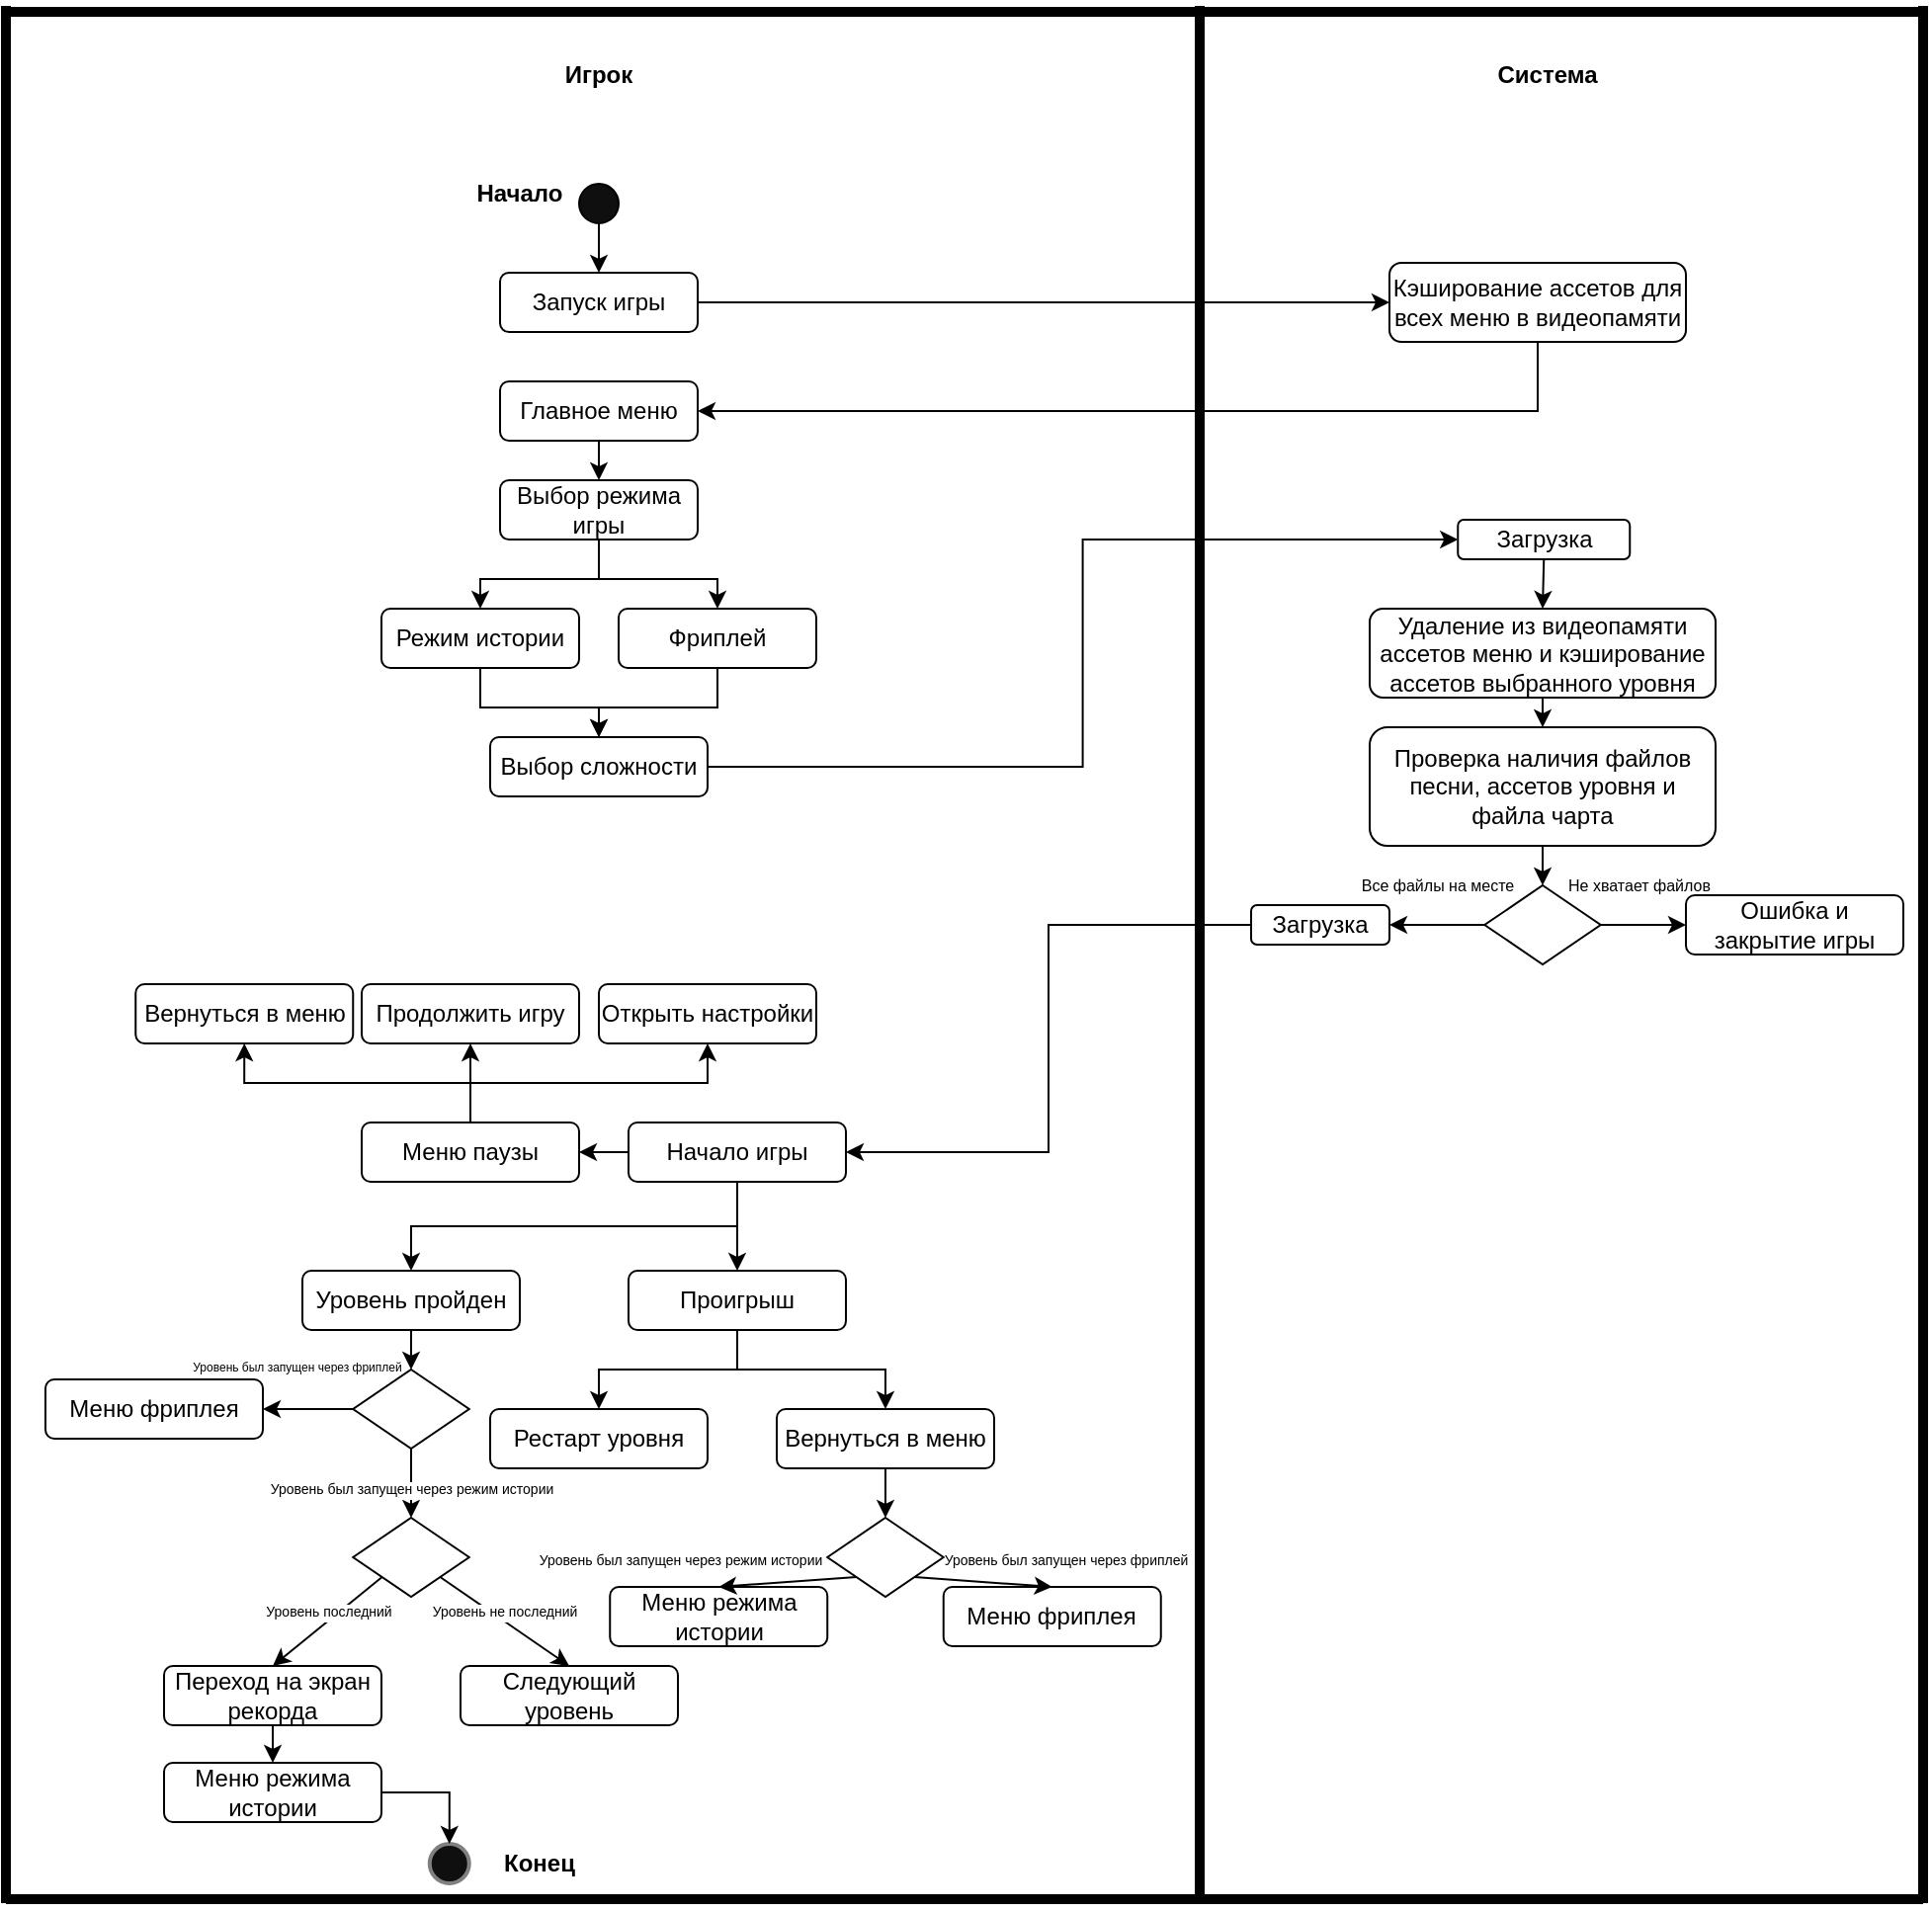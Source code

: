 <mxfile version="24.7.5">
  <diagram name="Страница — 1" id="AN9NkKgvFYUbdvo0Nn_K">
    <mxGraphModel dx="2876" dy="1211" grid="1" gridSize="10" guides="1" tooltips="1" connect="1" arrows="1" fold="1" page="1" pageScale="1" pageWidth="827" pageHeight="1169" math="0" shadow="0">
      <root>
        <mxCell id="0" />
        <mxCell id="1" parent="0" />
        <mxCell id="m9Crlxz6LIVRxjrOup-S-1" value="Игрок" style="text;html=1;align=center;verticalAlign=middle;whiteSpace=wrap;rounded=0;fontStyle=1" parent="1" vertex="1">
          <mxGeometry x="150" y="270" width="60" height="30" as="geometry" />
        </mxCell>
        <mxCell id="m9Crlxz6LIVRxjrOup-S-2" value="Система" style="text;html=1;align=center;verticalAlign=middle;whiteSpace=wrap;rounded=0;fontStyle=1" parent="1" vertex="1">
          <mxGeometry x="630.13" y="270" width="60" height="30" as="geometry" />
        </mxCell>
        <mxCell id="m9Crlxz6LIVRxjrOup-S-8" style="edgeStyle=orthogonalEdgeStyle;rounded=0;orthogonalLoop=1;jettySize=auto;html=1;exitX=0.5;exitY=1;exitDx=0;exitDy=0;entryX=0.5;entryY=0;entryDx=0;entryDy=0;" parent="1" source="m9Crlxz6LIVRxjrOup-S-3" target="m9Crlxz6LIVRxjrOup-S-5" edge="1">
          <mxGeometry relative="1" as="geometry" />
        </mxCell>
        <mxCell id="m9Crlxz6LIVRxjrOup-S-3" value="" style="ellipse;whiteSpace=wrap;html=1;aspect=fixed;labelBackgroundColor=none;shadow=0;gradientColor=none;fillColor=#0F0F0F;" parent="1" vertex="1">
          <mxGeometry x="170" y="340" width="20" height="20" as="geometry" />
        </mxCell>
        <mxCell id="m9Crlxz6LIVRxjrOup-S-4" value="Начало" style="text;html=1;align=center;verticalAlign=middle;whiteSpace=wrap;rounded=0;fontStyle=1" parent="1" vertex="1">
          <mxGeometry x="110" y="330" width="60" height="30" as="geometry" />
        </mxCell>
        <mxCell id="m9Crlxz6LIVRxjrOup-S-10" style="edgeStyle=orthogonalEdgeStyle;rounded=0;orthogonalLoop=1;jettySize=auto;html=1;entryX=0;entryY=0.5;entryDx=0;entryDy=0;" parent="1" source="m9Crlxz6LIVRxjrOup-S-5" target="m9Crlxz6LIVRxjrOup-S-9" edge="1">
          <mxGeometry relative="1" as="geometry" />
        </mxCell>
        <mxCell id="m9Crlxz6LIVRxjrOup-S-5" value="Запуск игры" style="rounded=1;whiteSpace=wrap;html=1;" parent="1" vertex="1">
          <mxGeometry x="130" y="385" width="100" height="30" as="geometry" />
        </mxCell>
        <mxCell id="m9Crlxz6LIVRxjrOup-S-6" value="" style="ellipse;whiteSpace=wrap;html=1;aspect=fixed;labelBackgroundColor=none;shadow=0;gradientColor=none;fillColor=#0F0F0F;strokeColor=#808080;strokeWidth=2;" parent="1" vertex="1">
          <mxGeometry x="94.38" y="1180" width="20" height="20" as="geometry" />
        </mxCell>
        <mxCell id="m9Crlxz6LIVRxjrOup-S-12" style="edgeStyle=orthogonalEdgeStyle;rounded=0;orthogonalLoop=1;jettySize=auto;html=1;exitX=0.5;exitY=1;exitDx=0;exitDy=0;entryX=1;entryY=0.5;entryDx=0;entryDy=0;" parent="1" source="m9Crlxz6LIVRxjrOup-S-9" target="sCUG0vf_FzRFzitAQtXM-55" edge="1">
          <mxGeometry relative="1" as="geometry" />
        </mxCell>
        <mxCell id="m9Crlxz6LIVRxjrOup-S-9" value="Кэширование ассетов для всех меню в видеопамяти" style="rounded=1;whiteSpace=wrap;html=1;" parent="1" vertex="1">
          <mxGeometry x="580" y="380" width="150" height="40" as="geometry" />
        </mxCell>
        <mxCell id="m9Crlxz6LIVRxjrOup-S-15" style="edgeStyle=orthogonalEdgeStyle;rounded=0;orthogonalLoop=1;jettySize=auto;html=1;exitX=0.5;exitY=1;exitDx=0;exitDy=0;entryX=0.5;entryY=0;entryDx=0;entryDy=0;" parent="1" source="m9Crlxz6LIVRxjrOup-S-11" target="m9Crlxz6LIVRxjrOup-S-13" edge="1">
          <mxGeometry relative="1" as="geometry" />
        </mxCell>
        <mxCell id="m9Crlxz6LIVRxjrOup-S-18" style="edgeStyle=orthogonalEdgeStyle;rounded=0;orthogonalLoop=1;jettySize=auto;html=1;exitX=0.5;exitY=1;exitDx=0;exitDy=0;entryX=0.5;entryY=0;entryDx=0;entryDy=0;" parent="1" source="m9Crlxz6LIVRxjrOup-S-11" target="m9Crlxz6LIVRxjrOup-S-17" edge="1">
          <mxGeometry relative="1" as="geometry" />
        </mxCell>
        <mxCell id="m9Crlxz6LIVRxjrOup-S-11" value="Выбор режима игры" style="rounded=1;whiteSpace=wrap;html=1;" parent="1" vertex="1">
          <mxGeometry x="130" y="490" width="100" height="30" as="geometry" />
        </mxCell>
        <mxCell id="m9Crlxz6LIVRxjrOup-S-22" style="edgeStyle=orthogonalEdgeStyle;rounded=0;orthogonalLoop=1;jettySize=auto;html=1;exitX=0.5;exitY=1;exitDx=0;exitDy=0;entryX=0.5;entryY=0;entryDx=0;entryDy=0;" parent="1" source="m9Crlxz6LIVRxjrOup-S-13" target="m9Crlxz6LIVRxjrOup-S-19" edge="1">
          <mxGeometry relative="1" as="geometry" />
        </mxCell>
        <mxCell id="m9Crlxz6LIVRxjrOup-S-13" value="Режим истории" style="rounded=1;whiteSpace=wrap;html=1;" parent="1" vertex="1">
          <mxGeometry x="70" y="555" width="100" height="30" as="geometry" />
        </mxCell>
        <mxCell id="m9Crlxz6LIVRxjrOup-S-21" style="edgeStyle=orthogonalEdgeStyle;rounded=0;orthogonalLoop=1;jettySize=auto;html=1;entryX=0.5;entryY=0;entryDx=0;entryDy=0;" parent="1" source="m9Crlxz6LIVRxjrOup-S-17" target="m9Crlxz6LIVRxjrOup-S-19" edge="1">
          <mxGeometry relative="1" as="geometry" />
        </mxCell>
        <mxCell id="m9Crlxz6LIVRxjrOup-S-17" value="Фриплей" style="rounded=1;whiteSpace=wrap;html=1;" parent="1" vertex="1">
          <mxGeometry x="190" y="555" width="100" height="30" as="geometry" />
        </mxCell>
        <mxCell id="sCUG0vf_FzRFzitAQtXM-122" style="edgeStyle=orthogonalEdgeStyle;rounded=0;orthogonalLoop=1;jettySize=auto;html=1;exitX=1;exitY=0.5;exitDx=0;exitDy=0;entryX=0;entryY=0.5;entryDx=0;entryDy=0;" edge="1" parent="1" source="m9Crlxz6LIVRxjrOup-S-19" target="m9Crlxz6LIVRxjrOup-S-24">
          <mxGeometry relative="1" as="geometry" />
        </mxCell>
        <mxCell id="m9Crlxz6LIVRxjrOup-S-19" value="Выбор сложности" style="rounded=1;whiteSpace=wrap;html=1;" parent="1" vertex="1">
          <mxGeometry x="125" y="620" width="110" height="30" as="geometry" />
        </mxCell>
        <mxCell id="sCUG0vf_FzRFzitAQtXM-123" style="edgeStyle=orthogonalEdgeStyle;rounded=0;orthogonalLoop=1;jettySize=auto;html=1;exitX=0.5;exitY=1;exitDx=0;exitDy=0;entryX=0.5;entryY=0;entryDx=0;entryDy=0;" edge="1" parent="1" source="m9Crlxz6LIVRxjrOup-S-24" target="m9Crlxz6LIVRxjrOup-S-26">
          <mxGeometry relative="1" as="geometry" />
        </mxCell>
        <mxCell id="m9Crlxz6LIVRxjrOup-S-24" value="Загрузка" style="rounded=1;whiteSpace=wrap;html=1;" parent="1" vertex="1">
          <mxGeometry x="614.63" y="510" width="87" height="20" as="geometry" />
        </mxCell>
        <mxCell id="m9Crlxz6LIVRxjrOup-S-31" style="edgeStyle=orthogonalEdgeStyle;rounded=0;orthogonalLoop=1;jettySize=auto;html=1;exitX=0.5;exitY=1;exitDx=0;exitDy=0;entryX=0.5;entryY=0;entryDx=0;entryDy=0;" parent="1" source="m9Crlxz6LIVRxjrOup-S-26" target="m9Crlxz6LIVRxjrOup-S-30" edge="1">
          <mxGeometry relative="1" as="geometry" />
        </mxCell>
        <mxCell id="m9Crlxz6LIVRxjrOup-S-26" value="Удаление из видеопамяти ассетов меню и кэширование ассетов выбранного уровня" style="rounded=1;whiteSpace=wrap;html=1;" parent="1" vertex="1">
          <mxGeometry x="570" y="555" width="175" height="45" as="geometry" />
        </mxCell>
        <mxCell id="m9Crlxz6LIVRxjrOup-S-34" style="edgeStyle=orthogonalEdgeStyle;rounded=0;orthogonalLoop=1;jettySize=auto;html=1;exitX=0.5;exitY=1;exitDx=0;exitDy=0;entryX=0.5;entryY=0;entryDx=0;entryDy=0;" parent="1" source="m9Crlxz6LIVRxjrOup-S-30" target="m9Crlxz6LIVRxjrOup-S-33" edge="1">
          <mxGeometry relative="1" as="geometry" />
        </mxCell>
        <mxCell id="m9Crlxz6LIVRxjrOup-S-30" value="Проверка наличия файлов песни, ассетов уровня и файла чарта" style="rounded=1;whiteSpace=wrap;html=1;" parent="1" vertex="1">
          <mxGeometry x="570" y="615" width="175" height="60" as="geometry" />
        </mxCell>
        <mxCell id="m9Crlxz6LIVRxjrOup-S-33" value="" style="rhombus;whiteSpace=wrap;html=1;" parent="1" vertex="1">
          <mxGeometry x="628.13" y="695" width="58.75" height="40" as="geometry" />
        </mxCell>
        <mxCell id="m9Crlxz6LIVRxjrOup-S-35" value="" style="endArrow=classic;html=1;rounded=0;entryX=1;entryY=0.5;entryDx=0;entryDy=0;exitX=0;exitY=0.5;exitDx=0;exitDy=0;" parent="1" source="m9Crlxz6LIVRxjrOup-S-33" target="sCUG0vf_FzRFzitAQtXM-47" edge="1">
          <mxGeometry relative="1" as="geometry">
            <mxPoint x="537" y="715" as="sourcePoint" />
            <mxPoint x="477" y="714.82" as="targetPoint" />
          </mxGeometry>
        </mxCell>
        <mxCell id="m9Crlxz6LIVRxjrOup-S-36" value="Все файлы на месте" style="edgeLabel;resizable=0;html=1;;align=center;verticalAlign=middle;fontSize=8;" parent="m9Crlxz6LIVRxjrOup-S-35" connectable="0" vertex="1">
          <mxGeometry relative="1" as="geometry">
            <mxPoint y="-20" as="offset" />
          </mxGeometry>
        </mxCell>
        <mxCell id="sCUG0vf_FzRFzitAQtXM-8" style="edgeStyle=orthogonalEdgeStyle;rounded=0;orthogonalLoop=1;jettySize=auto;html=1;exitX=0.5;exitY=1;exitDx=0;exitDy=0;entryX=0.5;entryY=0;entryDx=0;entryDy=0;" edge="1" parent="1" source="m9Crlxz6LIVRxjrOup-S-37" target="sCUG0vf_FzRFzitAQtXM-6">
          <mxGeometry relative="1" as="geometry" />
        </mxCell>
        <mxCell id="sCUG0vf_FzRFzitAQtXM-9" style="edgeStyle=orthogonalEdgeStyle;rounded=0;orthogonalLoop=1;jettySize=auto;html=1;exitX=0.5;exitY=1;exitDx=0;exitDy=0;entryX=0.5;entryY=0;entryDx=0;entryDy=0;" edge="1" parent="1" source="m9Crlxz6LIVRxjrOup-S-37" target="sCUG0vf_FzRFzitAQtXM-7">
          <mxGeometry relative="1" as="geometry" />
        </mxCell>
        <mxCell id="sCUG0vf_FzRFzitAQtXM-29" style="edgeStyle=orthogonalEdgeStyle;rounded=0;orthogonalLoop=1;jettySize=auto;html=1;exitX=0;exitY=0.5;exitDx=0;exitDy=0;entryX=1;entryY=0.5;entryDx=0;entryDy=0;" edge="1" parent="1" source="m9Crlxz6LIVRxjrOup-S-37" target="sCUG0vf_FzRFzitAQtXM-28">
          <mxGeometry relative="1" as="geometry" />
        </mxCell>
        <mxCell id="m9Crlxz6LIVRxjrOup-S-37" value="Начало игры" style="rounded=1;whiteSpace=wrap;html=1;" parent="1" vertex="1">
          <mxGeometry x="195" y="815" width="110" height="30" as="geometry" />
        </mxCell>
        <mxCell id="m9Crlxz6LIVRxjrOup-S-38" value="" style="endArrow=classic;html=1;rounded=0;exitX=1;exitY=0.5;exitDx=0;exitDy=0;entryX=0;entryY=0.5;entryDx=0;entryDy=0;" parent="1" source="m9Crlxz6LIVRxjrOup-S-33" target="m9Crlxz6LIVRxjrOup-S-40" edge="1">
          <mxGeometry relative="1" as="geometry">
            <mxPoint x="760" y="745" as="sourcePoint" />
            <mxPoint x="687" y="715" as="targetPoint" />
          </mxGeometry>
        </mxCell>
        <mxCell id="m9Crlxz6LIVRxjrOup-S-39" value="Не хватает файлов" style="edgeLabel;resizable=0;html=1;;align=center;verticalAlign=middle;fontSize=8;" parent="m9Crlxz6LIVRxjrOup-S-38" connectable="0" vertex="1">
          <mxGeometry relative="1" as="geometry">
            <mxPoint x="-3" y="-20" as="offset" />
          </mxGeometry>
        </mxCell>
        <mxCell id="m9Crlxz6LIVRxjrOup-S-40" value="Ошибка и закрытие игры" style="rounded=1;whiteSpace=wrap;html=1;" parent="1" vertex="1">
          <mxGeometry x="730" y="700" width="110" height="30" as="geometry" />
        </mxCell>
        <mxCell id="m9Crlxz6LIVRxjrOup-S-44" value="" style="rhombus;whiteSpace=wrap;html=1;" parent="1" vertex="1">
          <mxGeometry x="55.63" y="940" width="58.75" height="40" as="geometry" />
        </mxCell>
        <mxCell id="m9Crlxz6LIVRxjrOup-S-46" value="Меню фриплея" style="rounded=1;whiteSpace=wrap;html=1;" parent="1" vertex="1">
          <mxGeometry x="-100" y="945" width="110" height="30" as="geometry" />
        </mxCell>
        <mxCell id="sCUG0vf_FzRFzitAQtXM-2" value="" style="endArrow=classic;html=1;rounded=0;exitX=0;exitY=0.5;exitDx=0;exitDy=0;entryX=1;entryY=0.5;entryDx=0;entryDy=0;fontSize=8;" edge="1" parent="1" source="m9Crlxz6LIVRxjrOup-S-44" target="m9Crlxz6LIVRxjrOup-S-46">
          <mxGeometry relative="1" as="geometry">
            <mxPoint x="253" y="940" as="sourcePoint" />
            <mxPoint x="120" y="940" as="targetPoint" />
          </mxGeometry>
        </mxCell>
        <mxCell id="sCUG0vf_FzRFzitAQtXM-3" value="Уровень был запущен через фриплей" style="edgeLabel;resizable=0;html=1;;align=center;verticalAlign=middle;fontSize=6;" connectable="0" vertex="1" parent="sCUG0vf_FzRFzitAQtXM-2">
          <mxGeometry relative="1" as="geometry">
            <mxPoint x="-6" y="-21" as="offset" />
          </mxGeometry>
        </mxCell>
        <mxCell id="sCUG0vf_FzRFzitAQtXM-10" style="edgeStyle=orthogonalEdgeStyle;rounded=0;orthogonalLoop=1;jettySize=auto;html=1;exitX=0.5;exitY=1;exitDx=0;exitDy=0;entryX=0.5;entryY=0;entryDx=0;entryDy=0;" edge="1" parent="1" source="sCUG0vf_FzRFzitAQtXM-6" target="m9Crlxz6LIVRxjrOup-S-44">
          <mxGeometry relative="1" as="geometry" />
        </mxCell>
        <mxCell id="sCUG0vf_FzRFzitAQtXM-6" value="Уровень пройден" style="rounded=1;whiteSpace=wrap;html=1;" vertex="1" parent="1">
          <mxGeometry x="30" y="890" width="110" height="30" as="geometry" />
        </mxCell>
        <mxCell id="sCUG0vf_FzRFzitAQtXM-26" style="edgeStyle=orthogonalEdgeStyle;rounded=0;orthogonalLoop=1;jettySize=auto;html=1;exitX=0.5;exitY=1;exitDx=0;exitDy=0;entryX=0.5;entryY=0;entryDx=0;entryDy=0;" edge="1" parent="1" source="sCUG0vf_FzRFzitAQtXM-7" target="sCUG0vf_FzRFzitAQtXM-24">
          <mxGeometry relative="1" as="geometry" />
        </mxCell>
        <mxCell id="sCUG0vf_FzRFzitAQtXM-27" style="edgeStyle=orthogonalEdgeStyle;rounded=0;orthogonalLoop=1;jettySize=auto;html=1;exitX=0.5;exitY=1;exitDx=0;exitDy=0;entryX=0.5;entryY=0;entryDx=0;entryDy=0;" edge="1" parent="1" source="sCUG0vf_FzRFzitAQtXM-7" target="sCUG0vf_FzRFzitAQtXM-25">
          <mxGeometry relative="1" as="geometry" />
        </mxCell>
        <mxCell id="sCUG0vf_FzRFzitAQtXM-7" value="Проигрыш" style="rounded=1;whiteSpace=wrap;html=1;" vertex="1" parent="1">
          <mxGeometry x="195" y="890" width="110" height="30" as="geometry" />
        </mxCell>
        <mxCell id="sCUG0vf_FzRFzitAQtXM-13" value="" style="endArrow=classic;html=1;rounded=0;exitX=0.5;exitY=1;exitDx=0;exitDy=0;entryX=0.5;entryY=0;entryDx=0;entryDy=0;" edge="1" parent="1" source="m9Crlxz6LIVRxjrOup-S-44" target="sCUG0vf_FzRFzitAQtXM-16">
          <mxGeometry relative="1" as="geometry">
            <mxPoint x="86" y="1000" as="sourcePoint" />
            <mxPoint x="85" y="1010" as="targetPoint" />
          </mxGeometry>
        </mxCell>
        <mxCell id="sCUG0vf_FzRFzitAQtXM-14" value="Уровень был запущен через режим истории" style="edgeLabel;resizable=0;html=1;;align=center;verticalAlign=middle;fontSize=7;" connectable="0" vertex="1" parent="sCUG0vf_FzRFzitAQtXM-13">
          <mxGeometry relative="1" as="geometry">
            <mxPoint y="3" as="offset" />
          </mxGeometry>
        </mxCell>
        <mxCell id="sCUG0vf_FzRFzitAQtXM-15" value="Следующий уровень" style="rounded=1;whiteSpace=wrap;html=1;" vertex="1" parent="1">
          <mxGeometry x="110" y="1090" width="110" height="30" as="geometry" />
        </mxCell>
        <mxCell id="sCUG0vf_FzRFzitAQtXM-16" value="" style="rhombus;whiteSpace=wrap;html=1;" vertex="1" parent="1">
          <mxGeometry x="55.63" y="1015" width="58.75" height="40" as="geometry" />
        </mxCell>
        <mxCell id="sCUG0vf_FzRFzitAQtXM-52" style="edgeStyle=orthogonalEdgeStyle;rounded=0;orthogonalLoop=1;jettySize=auto;html=1;exitX=0.5;exitY=1;exitDx=0;exitDy=0;entryX=0.5;entryY=0;entryDx=0;entryDy=0;" edge="1" parent="1" source="sCUG0vf_FzRFzitAQtXM-18" target="sCUG0vf_FzRFzitAQtXM-51">
          <mxGeometry relative="1" as="geometry" />
        </mxCell>
        <mxCell id="sCUG0vf_FzRFzitAQtXM-18" value="Переход на экран рекорда" style="rounded=1;whiteSpace=wrap;html=1;" vertex="1" parent="1">
          <mxGeometry x="-40" y="1090" width="110" height="30" as="geometry" />
        </mxCell>
        <mxCell id="sCUG0vf_FzRFzitAQtXM-19" value="" style="endArrow=classic;html=1;rounded=0;exitX=0;exitY=1;exitDx=0;exitDy=0;entryX=0.5;entryY=0;entryDx=0;entryDy=0;" edge="1" parent="1" source="sCUG0vf_FzRFzitAQtXM-16" target="sCUG0vf_FzRFzitAQtXM-18">
          <mxGeometry relative="1" as="geometry">
            <mxPoint x="189.76" y="1030" as="sourcePoint" />
            <mxPoint x="189.76" y="1065" as="targetPoint" />
          </mxGeometry>
        </mxCell>
        <mxCell id="sCUG0vf_FzRFzitAQtXM-20" value="Уровень последний" style="edgeLabel;resizable=0;html=1;;align=center;verticalAlign=middle;fontSize=7;" connectable="0" vertex="1" parent="sCUG0vf_FzRFzitAQtXM-19">
          <mxGeometry relative="1" as="geometry">
            <mxPoint y="-5" as="offset" />
          </mxGeometry>
        </mxCell>
        <mxCell id="sCUG0vf_FzRFzitAQtXM-22" value="" style="endArrow=classic;html=1;rounded=0;exitX=1;exitY=1;exitDx=0;exitDy=0;entryX=0.5;entryY=0;entryDx=0;entryDy=0;" edge="1" parent="1" source="sCUG0vf_FzRFzitAQtXM-16" target="sCUG0vf_FzRFzitAQtXM-15">
          <mxGeometry relative="1" as="geometry">
            <mxPoint x="80" y="1055" as="sourcePoint" />
            <mxPoint x="25" y="1100" as="targetPoint" />
          </mxGeometry>
        </mxCell>
        <mxCell id="sCUG0vf_FzRFzitAQtXM-23" value="Уровень не последний" style="edgeLabel;resizable=0;html=1;;align=center;verticalAlign=middle;fontSize=7;" connectable="0" vertex="1" parent="sCUG0vf_FzRFzitAQtXM-22">
          <mxGeometry relative="1" as="geometry">
            <mxPoint y="-5" as="offset" />
          </mxGeometry>
        </mxCell>
        <mxCell id="sCUG0vf_FzRFzitAQtXM-39" style="edgeStyle=orthogonalEdgeStyle;rounded=0;orthogonalLoop=1;jettySize=auto;html=1;exitX=0.5;exitY=1;exitDx=0;exitDy=0;entryX=0.5;entryY=0;entryDx=0;entryDy=0;" edge="1" parent="1" source="sCUG0vf_FzRFzitAQtXM-24" target="sCUG0vf_FzRFzitAQtXM-38">
          <mxGeometry relative="1" as="geometry" />
        </mxCell>
        <mxCell id="sCUG0vf_FzRFzitAQtXM-24" value="Вернуться в меню" style="rounded=1;whiteSpace=wrap;html=1;" vertex="1" parent="1">
          <mxGeometry x="270" y="960" width="110" height="30" as="geometry" />
        </mxCell>
        <mxCell id="sCUG0vf_FzRFzitAQtXM-25" value="Рестарт уровня" style="rounded=1;whiteSpace=wrap;html=1;" vertex="1" parent="1">
          <mxGeometry x="125" y="960" width="110" height="30" as="geometry" />
        </mxCell>
        <mxCell id="sCUG0vf_FzRFzitAQtXM-34" style="edgeStyle=orthogonalEdgeStyle;rounded=0;orthogonalLoop=1;jettySize=auto;html=1;exitX=0.5;exitY=0;exitDx=0;exitDy=0;entryX=0.5;entryY=1;entryDx=0;entryDy=0;" edge="1" parent="1" source="sCUG0vf_FzRFzitAQtXM-28" target="sCUG0vf_FzRFzitAQtXM-32">
          <mxGeometry relative="1" as="geometry" />
        </mxCell>
        <mxCell id="sCUG0vf_FzRFzitAQtXM-36" style="edgeStyle=orthogonalEdgeStyle;rounded=0;orthogonalLoop=1;jettySize=auto;html=1;exitX=0.5;exitY=0;exitDx=0;exitDy=0;entryX=0.5;entryY=1;entryDx=0;entryDy=0;" edge="1" parent="1" source="sCUG0vf_FzRFzitAQtXM-28" target="sCUG0vf_FzRFzitAQtXM-31">
          <mxGeometry relative="1" as="geometry" />
        </mxCell>
        <mxCell id="sCUG0vf_FzRFzitAQtXM-37" style="edgeStyle=orthogonalEdgeStyle;rounded=0;orthogonalLoop=1;jettySize=auto;html=1;exitX=0.5;exitY=0;exitDx=0;exitDy=0;entryX=0.5;entryY=1;entryDx=0;entryDy=0;" edge="1" parent="1" source="sCUG0vf_FzRFzitAQtXM-28" target="sCUG0vf_FzRFzitAQtXM-30">
          <mxGeometry relative="1" as="geometry" />
        </mxCell>
        <mxCell id="sCUG0vf_FzRFzitAQtXM-28" value="Меню паузы" style="rounded=1;whiteSpace=wrap;html=1;" vertex="1" parent="1">
          <mxGeometry x="60" y="815" width="110" height="30" as="geometry" />
        </mxCell>
        <mxCell id="sCUG0vf_FzRFzitAQtXM-30" value="Вернуться в меню" style="rounded=1;whiteSpace=wrap;html=1;" vertex="1" parent="1">
          <mxGeometry x="-54.37" y="745" width="110" height="30" as="geometry" />
        </mxCell>
        <mxCell id="sCUG0vf_FzRFzitAQtXM-31" value="Продолжить игру" style="rounded=1;whiteSpace=wrap;html=1;" vertex="1" parent="1">
          <mxGeometry x="60" y="745" width="110" height="30" as="geometry" />
        </mxCell>
        <mxCell id="sCUG0vf_FzRFzitAQtXM-32" value="Открыть настройки" style="rounded=1;whiteSpace=wrap;html=1;" vertex="1" parent="1">
          <mxGeometry x="180" y="745" width="110" height="30" as="geometry" />
        </mxCell>
        <mxCell id="sCUG0vf_FzRFzitAQtXM-38" value="" style="rhombus;whiteSpace=wrap;html=1;" vertex="1" parent="1">
          <mxGeometry x="295.62" y="1015" width="58.75" height="40" as="geometry" />
        </mxCell>
        <mxCell id="sCUG0vf_FzRFzitAQtXM-40" value="Меню режима истории" style="rounded=1;whiteSpace=wrap;html=1;" vertex="1" parent="1">
          <mxGeometry x="185.62" y="1050" width="110" height="30" as="geometry" />
        </mxCell>
        <mxCell id="sCUG0vf_FzRFzitAQtXM-41" value="Меню фриплея" style="rounded=1;whiteSpace=wrap;html=1;" vertex="1" parent="1">
          <mxGeometry x="354.37" y="1050" width="110" height="30" as="geometry" />
        </mxCell>
        <mxCell id="sCUG0vf_FzRFzitAQtXM-42" value="" style="endArrow=classic;html=1;rounded=0;exitX=1;exitY=1;exitDx=0;exitDy=0;entryX=0.5;entryY=0;entryDx=0;entryDy=0;" edge="1" parent="1" source="sCUG0vf_FzRFzitAQtXM-38" target="sCUG0vf_FzRFzitAQtXM-41">
          <mxGeometry relative="1" as="geometry">
            <mxPoint x="392.5" y="1120" as="sourcePoint" />
            <mxPoint x="457.5" y="1165" as="targetPoint" />
          </mxGeometry>
        </mxCell>
        <mxCell id="sCUG0vf_FzRFzitAQtXM-43" value="Уровень был запущен через фриплей" style="edgeLabel;resizable=0;html=1;;align=center;verticalAlign=middle;fontSize=7;" connectable="0" vertex="1" parent="sCUG0vf_FzRFzitAQtXM-42">
          <mxGeometry relative="1" as="geometry">
            <mxPoint x="41" y="-11" as="offset" />
          </mxGeometry>
        </mxCell>
        <mxCell id="sCUG0vf_FzRFzitAQtXM-45" value="" style="endArrow=classic;html=1;rounded=0;exitX=0;exitY=1;exitDx=0;exitDy=0;entryX=0.5;entryY=0;entryDx=0;entryDy=0;" edge="1" parent="1" source="sCUG0vf_FzRFzitAQtXM-38" target="sCUG0vf_FzRFzitAQtXM-40">
          <mxGeometry relative="1" as="geometry">
            <mxPoint x="400" y="1050" as="sourcePoint" />
            <mxPoint x="469" y="1070" as="targetPoint" />
          </mxGeometry>
        </mxCell>
        <mxCell id="sCUG0vf_FzRFzitAQtXM-46" value="Уровень был запущен через режим истории" style="edgeLabel;resizable=0;html=1;;align=center;verticalAlign=middle;fontSize=7;" connectable="0" vertex="1" parent="sCUG0vf_FzRFzitAQtXM-45">
          <mxGeometry relative="1" as="geometry">
            <mxPoint x="-55" y="-11" as="offset" />
          </mxGeometry>
        </mxCell>
        <mxCell id="sCUG0vf_FzRFzitAQtXM-49" style="edgeStyle=orthogonalEdgeStyle;rounded=0;orthogonalLoop=1;jettySize=auto;html=1;exitX=0;exitY=0.5;exitDx=0;exitDy=0;entryX=1;entryY=0.5;entryDx=0;entryDy=0;" edge="1" parent="1" source="sCUG0vf_FzRFzitAQtXM-47" target="m9Crlxz6LIVRxjrOup-S-37">
          <mxGeometry relative="1" as="geometry" />
        </mxCell>
        <mxCell id="sCUG0vf_FzRFzitAQtXM-47" value="Загрузка" style="rounded=1;whiteSpace=wrap;html=1;" vertex="1" parent="1">
          <mxGeometry x="510" y="705" width="70" height="20" as="geometry" />
        </mxCell>
        <mxCell id="sCUG0vf_FzRFzitAQtXM-53" style="edgeStyle=orthogonalEdgeStyle;rounded=0;orthogonalLoop=1;jettySize=auto;html=1;exitX=1;exitY=0.5;exitDx=0;exitDy=0;entryX=0.5;entryY=0;entryDx=0;entryDy=0;" edge="1" parent="1" source="sCUG0vf_FzRFzitAQtXM-51" target="m9Crlxz6LIVRxjrOup-S-6">
          <mxGeometry relative="1" as="geometry" />
        </mxCell>
        <mxCell id="sCUG0vf_FzRFzitAQtXM-51" value="Меню режима истории" style="rounded=1;whiteSpace=wrap;html=1;" vertex="1" parent="1">
          <mxGeometry x="-40" y="1139" width="110" height="30" as="geometry" />
        </mxCell>
        <mxCell id="sCUG0vf_FzRFzitAQtXM-54" value="Конец" style="text;html=1;align=center;verticalAlign=middle;whiteSpace=wrap;rounded=0;fontStyle=1" vertex="1" parent="1">
          <mxGeometry x="120" y="1175" width="60" height="30" as="geometry" />
        </mxCell>
        <mxCell id="sCUG0vf_FzRFzitAQtXM-121" style="edgeStyle=orthogonalEdgeStyle;rounded=0;orthogonalLoop=1;jettySize=auto;html=1;exitX=0.5;exitY=1;exitDx=0;exitDy=0;entryX=0.5;entryY=0;entryDx=0;entryDy=0;" edge="1" parent="1" source="sCUG0vf_FzRFzitAQtXM-55" target="m9Crlxz6LIVRxjrOup-S-11">
          <mxGeometry relative="1" as="geometry" />
        </mxCell>
        <mxCell id="sCUG0vf_FzRFzitAQtXM-55" value="Главное меню" style="rounded=1;whiteSpace=wrap;html=1;" vertex="1" parent="1">
          <mxGeometry x="130" y="440" width="100" height="30" as="geometry" />
        </mxCell>
        <mxCell id="sCUG0vf_FzRFzitAQtXM-128" value="" style="endArrow=none;html=1;rounded=0;strokeWidth=5;" edge="1" parent="1">
          <mxGeometry width="50" height="50" relative="1" as="geometry">
            <mxPoint x="-120" y="1210" as="sourcePoint" />
            <mxPoint x="-120" y="250" as="targetPoint" />
          </mxGeometry>
        </mxCell>
        <mxCell id="sCUG0vf_FzRFzitAQtXM-130" value="" style="endArrow=none;html=1;rounded=0;fontSize=18;strokeWidth=5;" edge="1" parent="1">
          <mxGeometry width="50" height="50" relative="1" as="geometry">
            <mxPoint x="850" y="1210" as="sourcePoint" />
            <mxPoint x="850" y="250" as="targetPoint" />
          </mxGeometry>
        </mxCell>
        <mxCell id="sCUG0vf_FzRFzitAQtXM-132" value="" style="endArrow=none;html=1;rounded=0;strokeWidth=5;" edge="1" parent="1">
          <mxGeometry width="50" height="50" relative="1" as="geometry">
            <mxPoint x="484" y="1210" as="sourcePoint" />
            <mxPoint x="484" y="250" as="targetPoint" />
          </mxGeometry>
        </mxCell>
        <mxCell id="sCUG0vf_FzRFzitAQtXM-133" value="" style="endArrow=none;html=1;rounded=0;strokeWidth=5;" edge="1" parent="1">
          <mxGeometry width="50" height="50" relative="1" as="geometry">
            <mxPoint x="-120" y="253" as="sourcePoint" />
            <mxPoint x="850" y="253" as="targetPoint" />
          </mxGeometry>
        </mxCell>
        <mxCell id="sCUG0vf_FzRFzitAQtXM-134" value="" style="endArrow=none;html=1;rounded=0;strokeWidth=5;" edge="1" parent="1">
          <mxGeometry width="50" height="50" relative="1" as="geometry">
            <mxPoint x="-120" y="1208" as="sourcePoint" />
            <mxPoint x="850" y="1208" as="targetPoint" />
          </mxGeometry>
        </mxCell>
      </root>
    </mxGraphModel>
  </diagram>
</mxfile>
